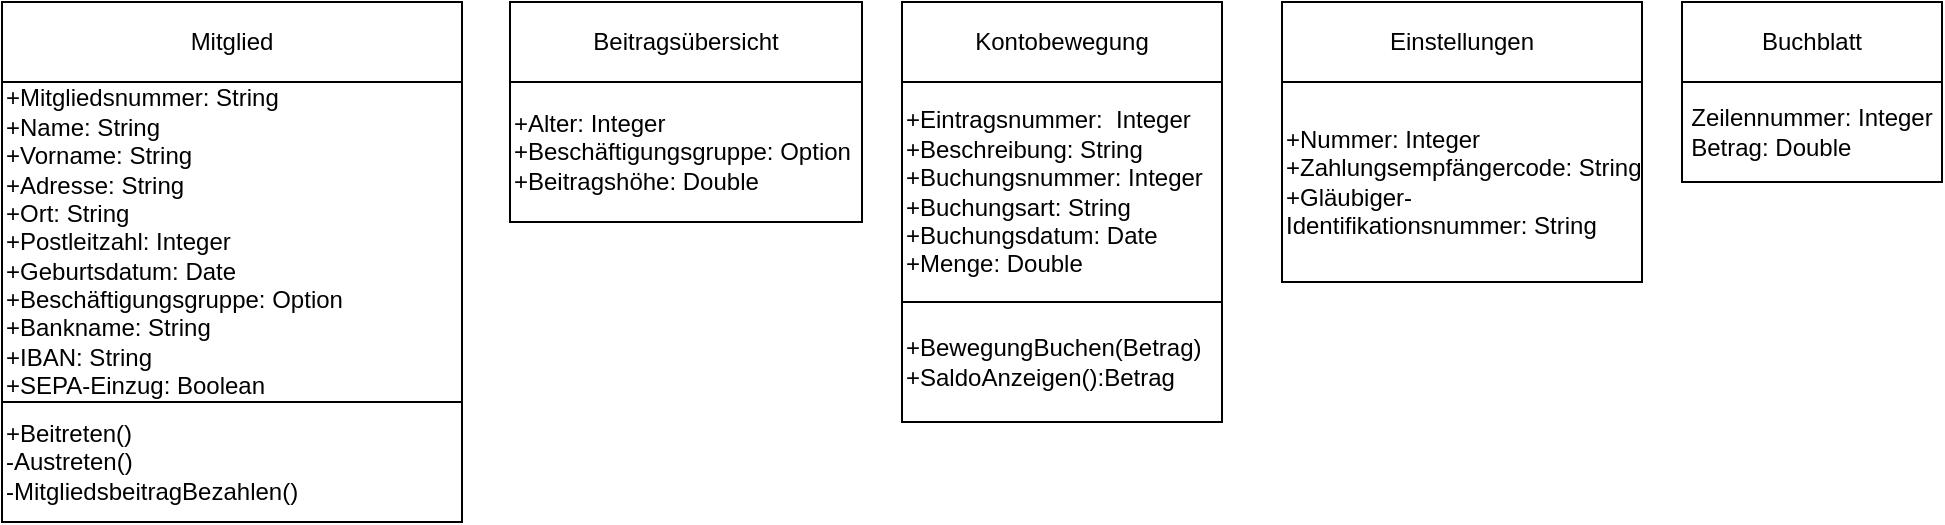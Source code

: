<mxfile version="20.8.11" type="device"><diagram id="CjdvMb8QoJg2ipmycVBF" name="Seite-2"><mxGraphModel dx="1050" dy="549" grid="1" gridSize="10" guides="1" tooltips="1" connect="1" arrows="1" fold="1" page="1" pageScale="1" pageWidth="827" pageHeight="1169" math="0" shadow="0"><root><mxCell id="0"/><mxCell id="1" parent="0"/><mxCell id="jzcdjNGZr6y2UtJeylEN-1" value="Mitglied" style="rounded=0;whiteSpace=wrap;html=1;" parent="1" vertex="1"><mxGeometry x="40" y="50" width="230" height="40" as="geometry"/></mxCell><mxCell id="jzcdjNGZr6y2UtJeylEN-3" value="&lt;div style=&quot;text-align: justify;&quot;&gt;&lt;span style=&quot;background-color: initial;&quot;&gt;+Mitgliedsnummer: String&lt;/span&gt;&lt;/div&gt;&lt;div style=&quot;text-align: justify;&quot;&gt;&lt;span style=&quot;background-color: initial;&quot;&gt;+Name: String&lt;/span&gt;&lt;/div&gt;&lt;div style=&quot;text-align: justify;&quot;&gt;&lt;span style=&quot;background-color: initial;&quot;&gt;+Vorname: String&lt;/span&gt;&lt;/div&gt;&lt;div style=&quot;text-align: justify;&quot;&gt;&lt;span style=&quot;background-color: initial;&quot;&gt;+Adresse: String&lt;/span&gt;&lt;/div&gt;&lt;div style=&quot;text-align: justify;&quot;&gt;&lt;span style=&quot;background-color: initial;&quot;&gt;+Ort: String&lt;/span&gt;&lt;/div&gt;&lt;div style=&quot;text-align: justify;&quot;&gt;&lt;span style=&quot;background-color: initial;&quot;&gt;+Postleitzahl: Integer&lt;/span&gt;&lt;/div&gt;&lt;div style=&quot;text-align: justify;&quot;&gt;&lt;span style=&quot;background-color: initial;&quot;&gt;+Geburtsdatum: Date&lt;/span&gt;&lt;/div&gt;&lt;div style=&quot;text-align: justify;&quot;&gt;&lt;span style=&quot;background-color: initial;&quot;&gt;+Beschäftigungsgruppe: Option&lt;/span&gt;&lt;/div&gt;&lt;div style=&quot;text-align: justify;&quot;&gt;&lt;span style=&quot;background-color: initial;&quot;&gt;+Bankname: String&lt;/span&gt;&lt;/div&gt;&lt;div style=&quot;text-align: justify;&quot;&gt;&lt;span style=&quot;background-color: initial;&quot;&gt;+IBAN: String&lt;/span&gt;&lt;/div&gt;&lt;div style=&quot;text-align: justify;&quot;&gt;&lt;span style=&quot;background-color: initial;&quot;&gt;+SEPA-Einzug: Boolean&lt;/span&gt;&lt;/div&gt;" style="rounded=0;whiteSpace=wrap;html=1;align=left;" parent="1" vertex="1"><mxGeometry x="40" y="90" width="230" height="160" as="geometry"/></mxCell><mxCell id="jzcdjNGZr6y2UtJeylEN-4" value="&lt;div style=&quot;text-align: justify;&quot;&gt;&lt;span style=&quot;background-color: initial;&quot;&gt;+Beitreten()&lt;/span&gt;&lt;/div&gt;&lt;div style=&quot;text-align: justify;&quot;&gt;&lt;span style=&quot;background-color: initial;&quot;&gt;-Austreten()&lt;/span&gt;&lt;/div&gt;&lt;div style=&quot;text-align: justify;&quot;&gt;&lt;span style=&quot;background-color: initial;&quot;&gt;-MitgliedsbeitragBezahlen()&lt;/span&gt;&lt;/div&gt;" style="rounded=0;whiteSpace=wrap;html=1;align=left;" parent="1" vertex="1"><mxGeometry x="40" y="250" width="230" height="60" as="geometry"/></mxCell><mxCell id="jzcdjNGZr6y2UtJeylEN-5" value="Beitragsübersicht" style="rounded=0;whiteSpace=wrap;html=1;" parent="1" vertex="1"><mxGeometry x="294" y="50" width="176" height="40" as="geometry"/></mxCell><mxCell id="jzcdjNGZr6y2UtJeylEN-6" value="&lt;div style=&quot;text-align: justify;&quot;&gt;&lt;span style=&quot;background-color: initial;&quot;&gt;+Alter: Integer&amp;nbsp;&lt;/span&gt;&lt;/div&gt;&lt;div style=&quot;text-align: justify;&quot;&gt;&lt;span style=&quot;background-color: initial;&quot;&gt;+Beschäftigungsgruppe: Option&lt;/span&gt;&lt;/div&gt;&lt;div style=&quot;text-align: justify;&quot;&gt;&lt;span style=&quot;background-color: initial;&quot;&gt;+Beitragshöhe: Double&amp;nbsp;&lt;/span&gt;&lt;/div&gt;" style="rounded=0;whiteSpace=wrap;html=1;align=left;" parent="1" vertex="1"><mxGeometry x="294" y="90" width="176" height="70" as="geometry"/></mxCell><mxCell id="jzcdjNGZr6y2UtJeylEN-7" value="Kontobewegung" style="rounded=0;whiteSpace=wrap;html=1;" parent="1" vertex="1"><mxGeometry x="490" y="50" width="160" height="40" as="geometry"/></mxCell><mxCell id="jzcdjNGZr6y2UtJeylEN-9" value="&lt;div style=&quot;text-align: justify;&quot;&gt;&lt;span style=&quot;background-color: initial;&quot;&gt;+Eintragsnummer:&amp;nbsp; Integer&lt;/span&gt;&lt;/div&gt;&lt;div style=&quot;text-align: justify;&quot;&gt;&lt;span style=&quot;background-color: initial;&quot;&gt;+Beschreibung: String&lt;/span&gt;&lt;/div&gt;&lt;div style=&quot;text-align: justify;&quot;&gt;&lt;span style=&quot;background-color: initial;&quot;&gt;+Buchungsnummer: Integer&lt;/span&gt;&lt;/div&gt;&lt;div style=&quot;text-align: justify;&quot;&gt;&lt;span style=&quot;background-color: initial;&quot;&gt;+Buchungsart: String&lt;/span&gt;&lt;/div&gt;&lt;div style=&quot;text-align: justify;&quot;&gt;&lt;span style=&quot;background-color: initial;&quot;&gt;+Buchungsdatum: Date&lt;/span&gt;&lt;/div&gt;&lt;div style=&quot;text-align: justify;&quot;&gt;&lt;span style=&quot;background-color: initial;&quot;&gt;+Menge: Double&lt;/span&gt;&lt;/div&gt;" style="rounded=0;whiteSpace=wrap;html=1;align=left;" parent="1" vertex="1"><mxGeometry x="490" y="90" width="160" height="110" as="geometry"/></mxCell><mxCell id="jzcdjNGZr6y2UtJeylEN-10" value="Einstellungen" style="rounded=0;whiteSpace=wrap;html=1;" parent="1" vertex="1"><mxGeometry x="680" y="50" width="180" height="40" as="geometry"/></mxCell><mxCell id="jzcdjNGZr6y2UtJeylEN-11" value="&lt;div style=&quot;&quot;&gt;&lt;span style=&quot;background-color: initial;&quot;&gt;+Nummer: Integer&lt;/span&gt;&lt;/div&gt;&lt;div style=&quot;&quot;&gt;&lt;span style=&quot;background-color: initial;&quot;&gt;+Zahlungsempfängercode: String&lt;/span&gt;&lt;/div&gt;&lt;div style=&quot;&quot;&gt;&lt;span style=&quot;background-color: initial;&quot;&gt;+Gläubiger-Identifikationsnummer: String&lt;/span&gt;&lt;/div&gt;" style="rounded=0;whiteSpace=wrap;html=1;align=left;" parent="1" vertex="1"><mxGeometry x="680" y="90" width="180" height="100" as="geometry"/></mxCell><mxCell id="akevhxkr67NdiCnUyYUw-1" value="Buchblatt" style="rounded=0;whiteSpace=wrap;html=1;" parent="1" vertex="1"><mxGeometry x="880" y="50" width="130" height="40" as="geometry"/></mxCell><mxCell id="akevhxkr67NdiCnUyYUw-2" value="&lt;div style=&quot;text-align: justify;&quot;&gt;&lt;span style=&quot;background-color: initial;&quot;&gt;Zeilennummer: Integer&lt;/span&gt;&lt;/div&gt;&lt;div style=&quot;text-align: justify;&quot;&gt;&lt;span style=&quot;background-color: initial;&quot;&gt;Betrag: Double&lt;/span&gt;&lt;/div&gt;" style="rounded=0;whiteSpace=wrap;html=1;" parent="1" vertex="1"><mxGeometry x="880" y="90" width="130" height="50" as="geometry"/></mxCell><mxCell id="edfe21MiTJx0Ka2FI6Ia-1" value="+BewegungBuchen(Betrag)&lt;br&gt;+SaldoAnzeigen():Betrag" style="whiteSpace=wrap;html=1;align=left;rounded=0;" vertex="1" parent="1"><mxGeometry x="490" y="200" width="160" height="60" as="geometry"/></mxCell></root></mxGraphModel></diagram></mxfile>